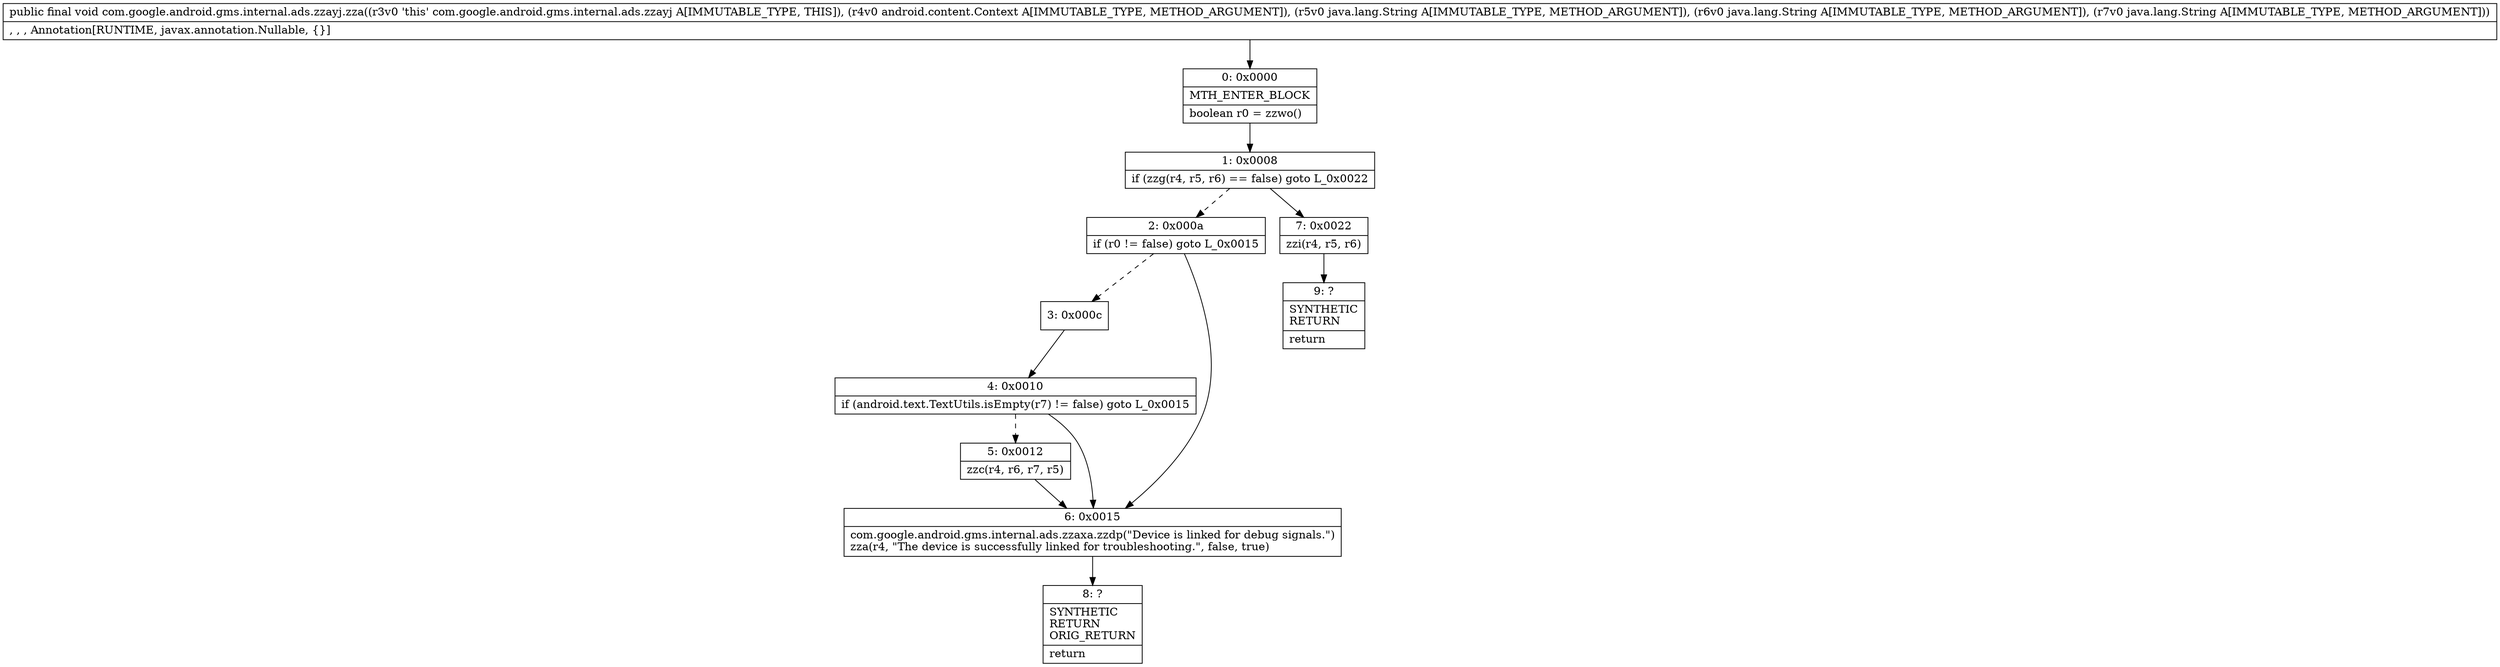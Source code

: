 digraph "CFG forcom.google.android.gms.internal.ads.zzayj.zza(Landroid\/content\/Context;Ljava\/lang\/String;Ljava\/lang\/String;Ljava\/lang\/String;)V" {
Node_0 [shape=record,label="{0\:\ 0x0000|MTH_ENTER_BLOCK\l|boolean r0 = zzwo()\l}"];
Node_1 [shape=record,label="{1\:\ 0x0008|if (zzg(r4, r5, r6) == false) goto L_0x0022\l}"];
Node_2 [shape=record,label="{2\:\ 0x000a|if (r0 != false) goto L_0x0015\l}"];
Node_3 [shape=record,label="{3\:\ 0x000c}"];
Node_4 [shape=record,label="{4\:\ 0x0010|if (android.text.TextUtils.isEmpty(r7) != false) goto L_0x0015\l}"];
Node_5 [shape=record,label="{5\:\ 0x0012|zzc(r4, r6, r7, r5)\l}"];
Node_6 [shape=record,label="{6\:\ 0x0015|com.google.android.gms.internal.ads.zzaxa.zzdp(\"Device is linked for debug signals.\")\lzza(r4, \"The device is successfully linked for troubleshooting.\", false, true)\l}"];
Node_7 [shape=record,label="{7\:\ 0x0022|zzi(r4, r5, r6)\l}"];
Node_8 [shape=record,label="{8\:\ ?|SYNTHETIC\lRETURN\lORIG_RETURN\l|return\l}"];
Node_9 [shape=record,label="{9\:\ ?|SYNTHETIC\lRETURN\l|return\l}"];
MethodNode[shape=record,label="{public final void com.google.android.gms.internal.ads.zzayj.zza((r3v0 'this' com.google.android.gms.internal.ads.zzayj A[IMMUTABLE_TYPE, THIS]), (r4v0 android.content.Context A[IMMUTABLE_TYPE, METHOD_ARGUMENT]), (r5v0 java.lang.String A[IMMUTABLE_TYPE, METHOD_ARGUMENT]), (r6v0 java.lang.String A[IMMUTABLE_TYPE, METHOD_ARGUMENT]), (r7v0 java.lang.String A[IMMUTABLE_TYPE, METHOD_ARGUMENT]))  | , , , Annotation[RUNTIME, javax.annotation.Nullable, \{\}]\l}"];
MethodNode -> Node_0;
Node_0 -> Node_1;
Node_1 -> Node_2[style=dashed];
Node_1 -> Node_7;
Node_2 -> Node_3[style=dashed];
Node_2 -> Node_6;
Node_3 -> Node_4;
Node_4 -> Node_5[style=dashed];
Node_4 -> Node_6;
Node_5 -> Node_6;
Node_6 -> Node_8;
Node_7 -> Node_9;
}

